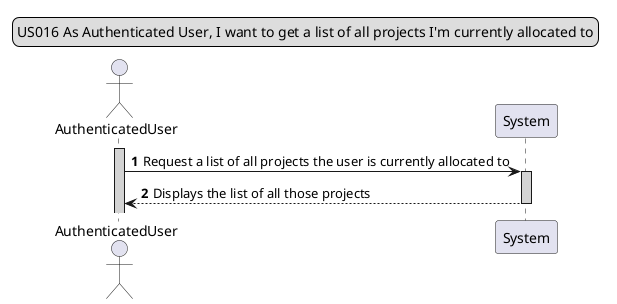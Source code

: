 
@startuml

legend top
US016 As Authenticated User, I want to get a list of all projects I'm currently allocated to
end legend

autonumber
autoactivate on
actor AuthenticatedUser as AuthenticatedUser
activate AuthenticatedUser #lightgrey

AuthenticatedUser -> System #lightgrey: Request a list of all projects the user is currently allocated to
System --> AuthenticatedUser: Displays the list of all those projects


@enduml

